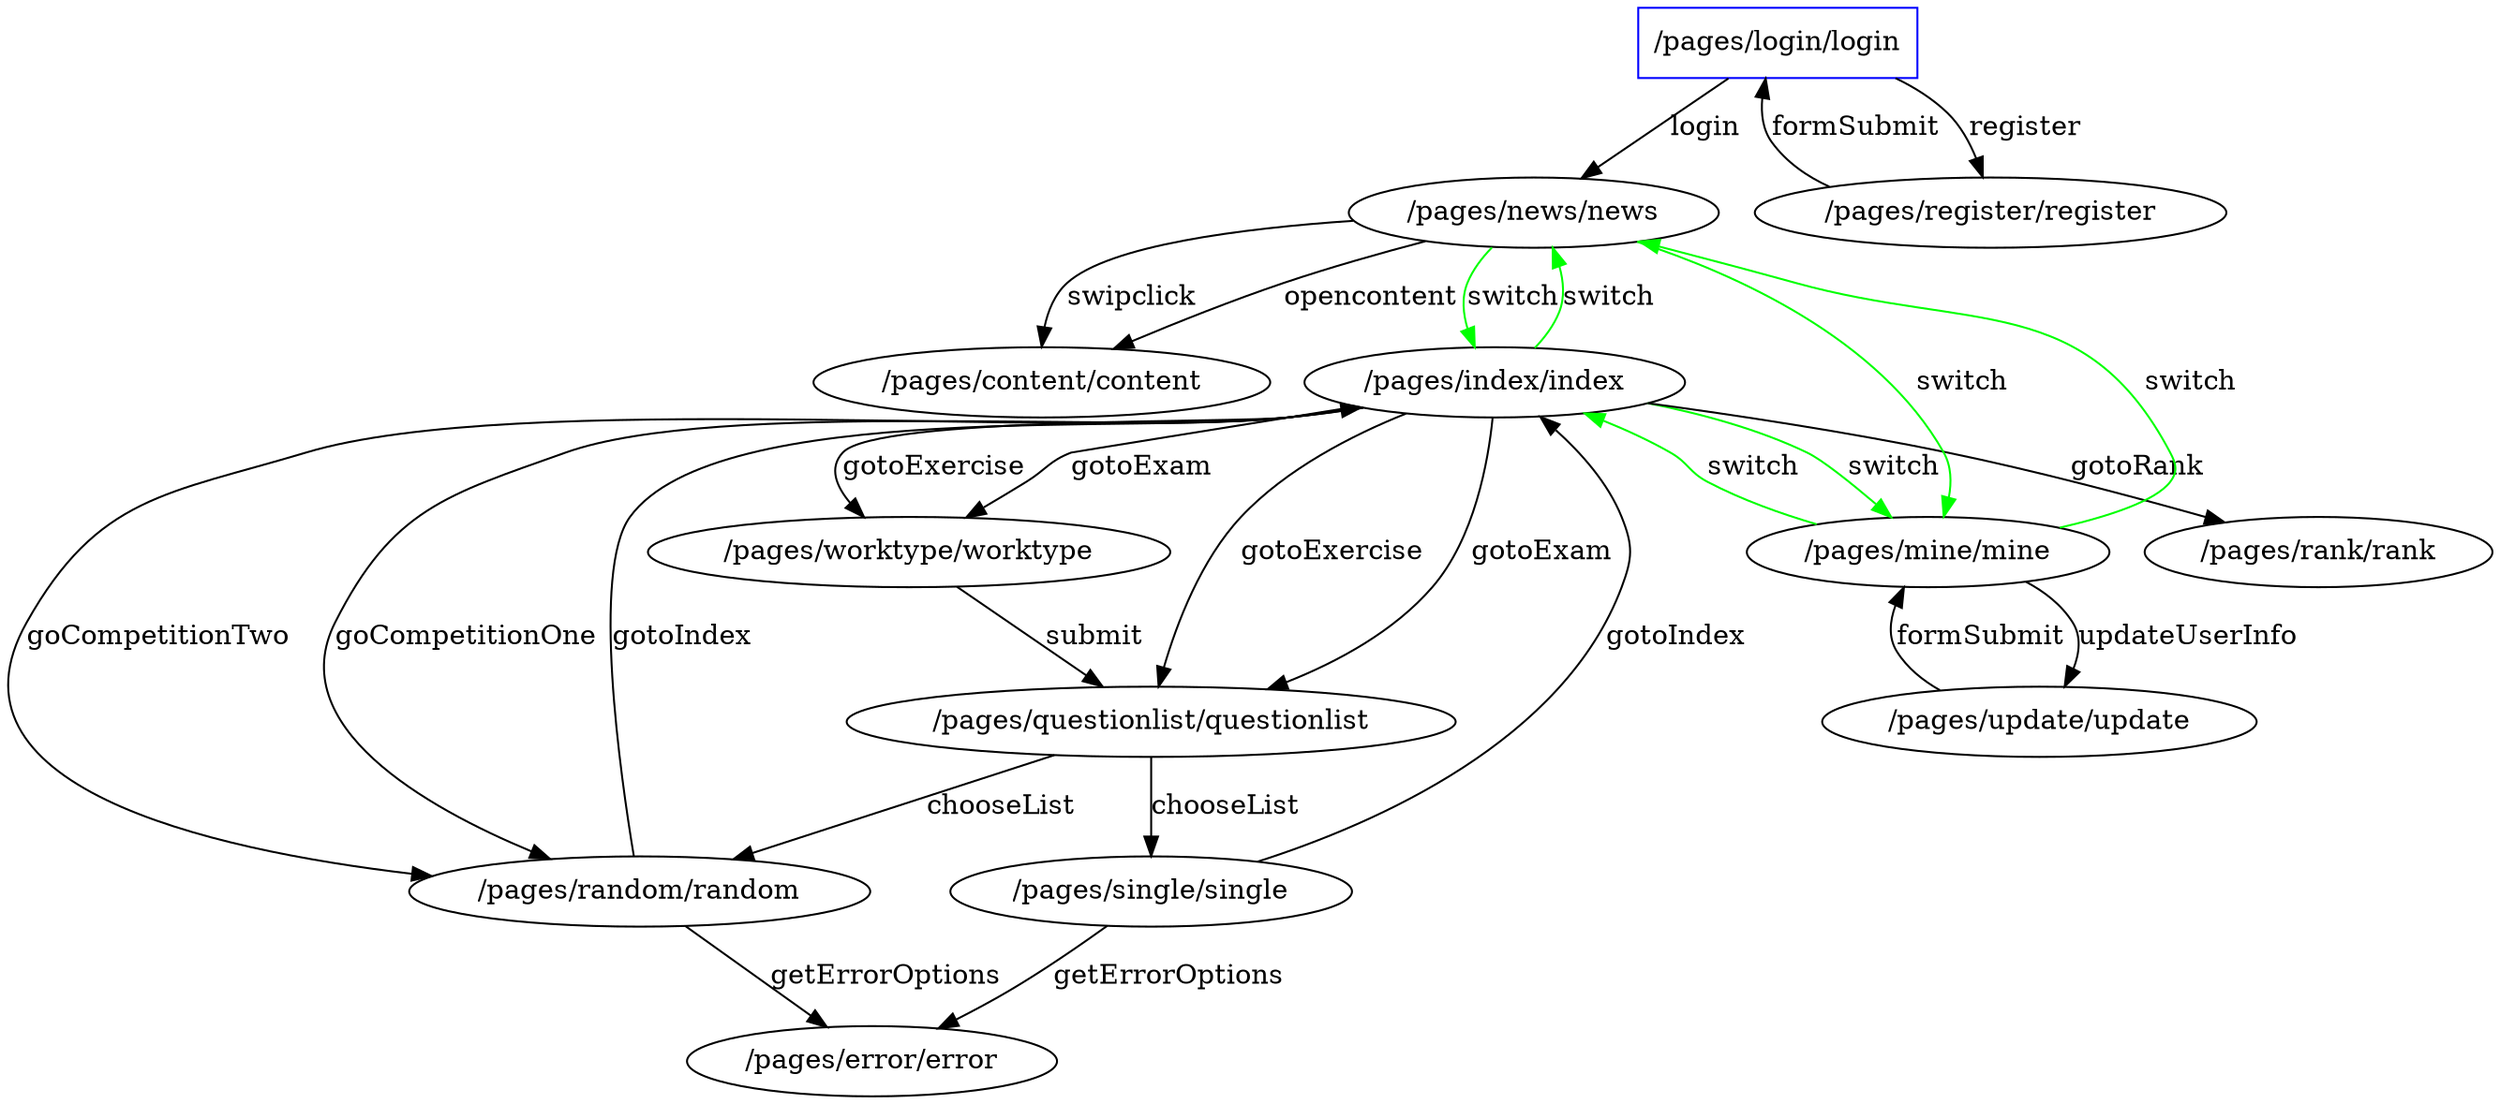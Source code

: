 // UI State Transfer Diagram
digraph {
	"/pages/content/content" [label="/pages/content/content"]
	"/pages/single/single" [label="/pages/single/single"]
	"/pages/index/index" [label="/pages/index/index"]
	"/pages/worktype/worktype" [label="/pages/worktype/worktype"]
	"/pages/questionlist/questionlist" [label="/pages/questionlist/questionlist"]
	"/pages/mine/mine" [label="/pages/mine/mine"]
	"/pages/news/news" [label="/pages/news/news"]
	"/pages/update/update" [label="/pages/update/update"]
	"/pages/register/register" [label="/pages/register/register"]
	"/pages/login/login" [label="/pages/login/login" color=blue shape=rectangle]
	"/pages/rank/rank" [label="/pages/rank/rank"]
	"/pages/random/random" [label="/pages/random/random"]
	"/pages/error/error" [label="/pages/error/error"]
	"/pages/news/news" -> "/pages/index/index" [label=switch color=green]
	"/pages/news/news" -> "/pages/mine/mine" [label=switch color=green]
	"/pages/index/index" -> "/pages/news/news" [label=switch color=green]
	"/pages/index/index" -> "/pages/mine/mine" [label=switch color=green]
	"/pages/mine/mine" -> "/pages/news/news" [label=switch color=green]
	"/pages/mine/mine" -> "/pages/index/index" [label=switch color=green]
	"/pages/login/login" -> "/pages/news/news" [label=login]
	"/pages/login/login" -> "/pages/register/register" [label=register]
	"/pages/register/register" -> "/pages/login/login" [label=formSubmit]
	"/pages/index/index" -> "/pages/worktype/worktype" [label=gotoExercise]
	"/pages/index/index" -> "/pages/rank/rank" [label=gotoRank]
	"/pages/index/index" -> "/pages/random/random" [label=goCompetitionTwo]
	"/pages/index/index" -> "/pages/random/random" [label=goCompetitionOne]
	"/pages/index/index" -> "/pages/worktype/worktype" [label=gotoExam]
	"/pages/index/index" -> "/pages/questionlist/questionlist" [label=gotoExam]
	"/pages/index/index" -> "/pages/questionlist/questionlist" [label=gotoExercise]
	"/pages/single/single" -> "/pages/index/index" [label=gotoIndex]
	"/pages/single/single" -> "/pages/error/error" [label=getErrorOptions]
	"/pages/worktype/worktype" -> "/pages/questionlist/questionlist" [label=submit]
	"/pages/questionlist/questionlist" -> "/pages/single/single" [label=chooseList]
	"/pages/questionlist/questionlist" -> "/pages/random/random" [label=chooseList]
	"/pages/mine/mine" -> "/pages/update/update" [label=updateUserInfo]
	"/pages/random/random" -> "/pages/index/index" [label=gotoIndex]
	"/pages/random/random" -> "/pages/error/error" [label=getErrorOptions]
	"/pages/news/news" -> "/pages/content/content" [label=swipclick]
	"/pages/news/news" -> "/pages/content/content" [label=opencontent]
	"/pages/update/update" -> "/pages/mine/mine" [label=formSubmit]
}
